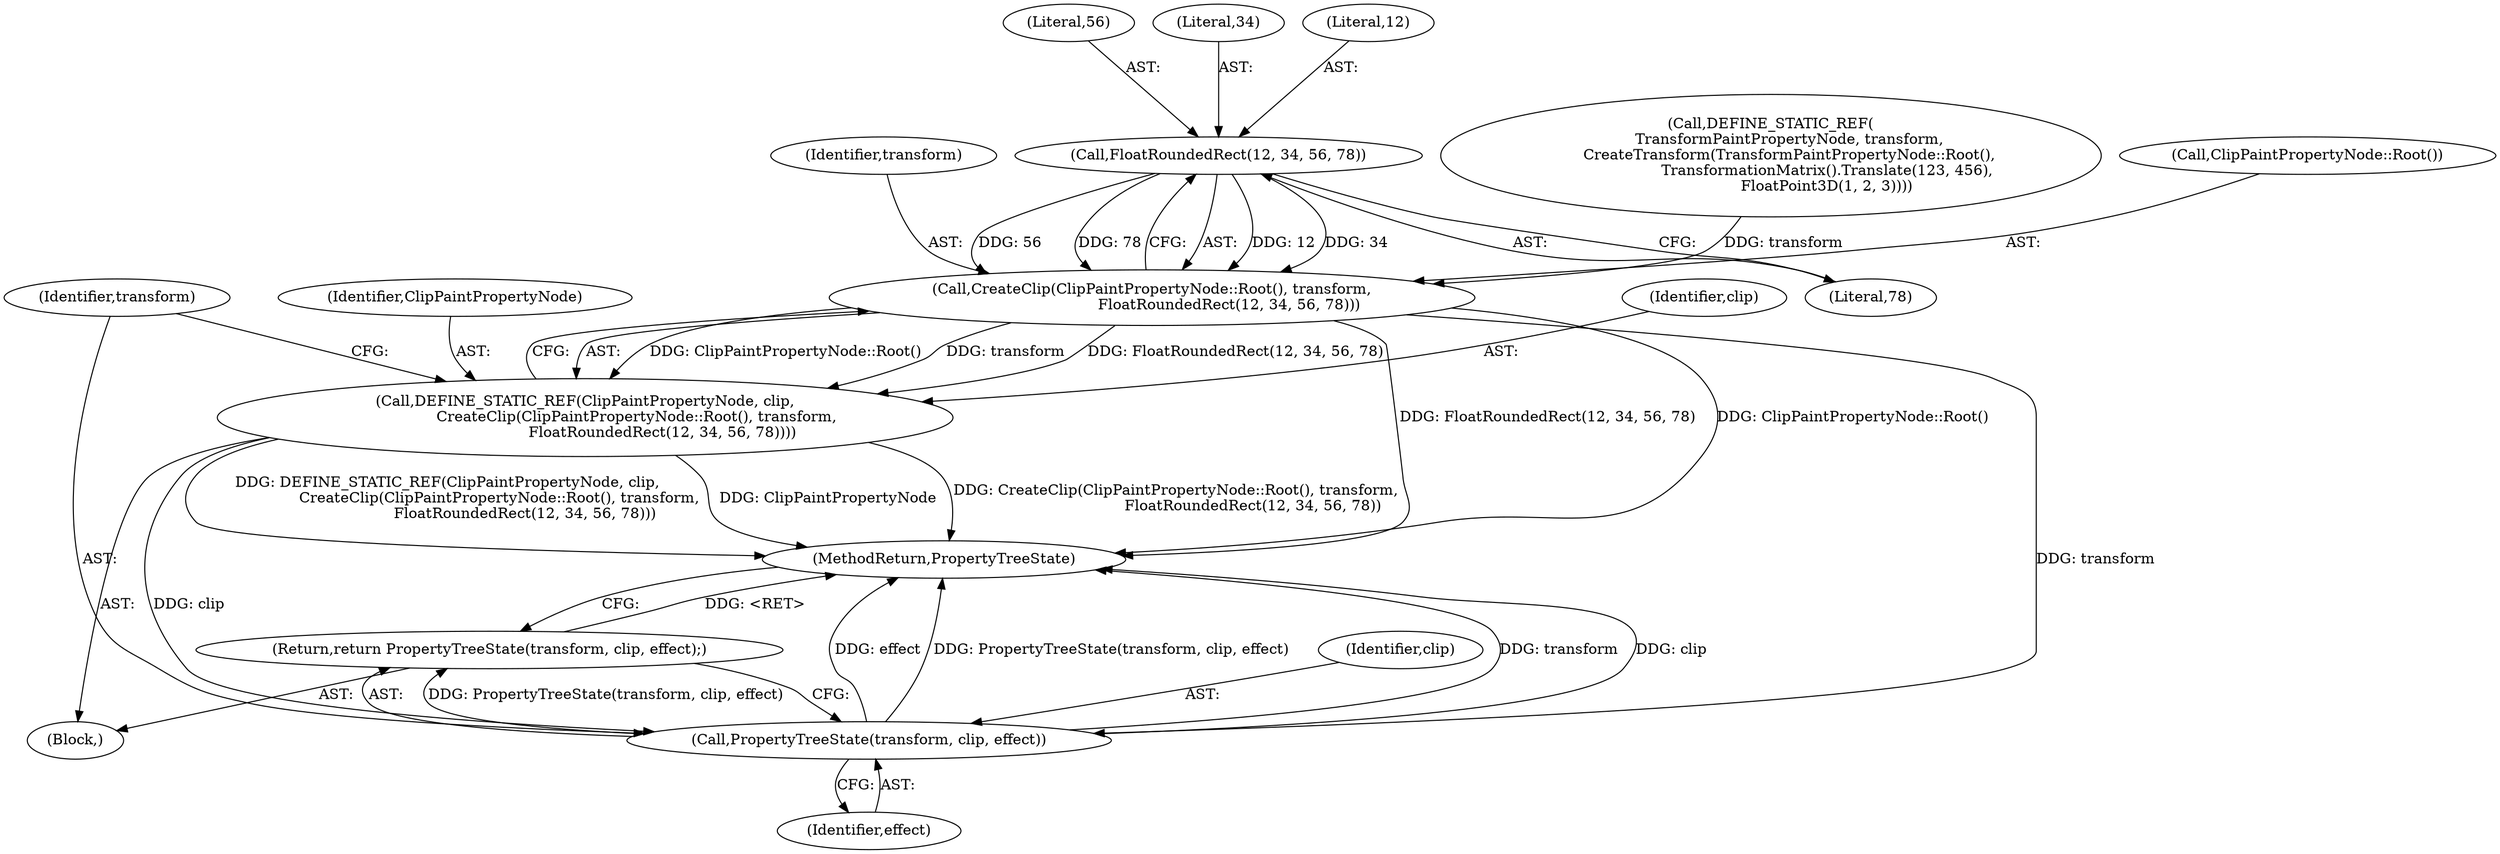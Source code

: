 digraph "1_Chrome_f911e11e7f6b5c0d6f5ee694a9871de6619889f7_18@del" {
"1000120" [label="(Call,FloatRoundedRect(12, 34, 56, 78))"];
"1000117" [label="(Call,CreateClip(ClipPaintPropertyNode::Root(), transform,\n                                 FloatRoundedRect(12, 34, 56, 78)))"];
"1000114" [label="(Call,DEFINE_STATIC_REF(ClipPaintPropertyNode, clip,\n                      CreateClip(ClipPaintPropertyNode::Root(), transform,\n                                 FloatRoundedRect(12, 34, 56, 78))))"];
"1000127" [label="(Call,PropertyTreeState(transform, clip, effect))"];
"1000126" [label="(Return,return PropertyTreeState(transform, clip, effect);)"];
"1000120" [label="(Call,FloatRoundedRect(12, 34, 56, 78))"];
"1000131" [label="(MethodReturn,PropertyTreeState)"];
"1000102" [label="(Call,DEFINE_STATIC_REF(\n        TransformPaintPropertyNode, transform,\n        CreateTransform(TransformPaintPropertyNode::Root(),\n                        TransformationMatrix().Translate(123, 456),\n                        FloatPoint3D(1, 2, 3))))"];
"1000115" [label="(Identifier,ClipPaintPropertyNode)"];
"1000101" [label="(Block,)"];
"1000117" [label="(Call,CreateClip(ClipPaintPropertyNode::Root(), transform,\n                                 FloatRoundedRect(12, 34, 56, 78)))"];
"1000127" [label="(Call,PropertyTreeState(transform, clip, effect))"];
"1000118" [label="(Call,ClipPaintPropertyNode::Root())"];
"1000114" [label="(Call,DEFINE_STATIC_REF(ClipPaintPropertyNode, clip,\n                      CreateClip(ClipPaintPropertyNode::Root(), transform,\n                                 FloatRoundedRect(12, 34, 56, 78))))"];
"1000126" [label="(Return,return PropertyTreeState(transform, clip, effect);)"];
"1000123" [label="(Literal,56)"];
"1000119" [label="(Identifier,transform)"];
"1000122" [label="(Literal,34)"];
"1000128" [label="(Identifier,transform)"];
"1000121" [label="(Literal,12)"];
"1000130" [label="(Identifier,effect)"];
"1000116" [label="(Identifier,clip)"];
"1000124" [label="(Literal,78)"];
"1000129" [label="(Identifier,clip)"];
"1000120" -> "1000117"  [label="AST: "];
"1000120" -> "1000124"  [label="CFG: "];
"1000121" -> "1000120"  [label="AST: "];
"1000122" -> "1000120"  [label="AST: "];
"1000123" -> "1000120"  [label="AST: "];
"1000124" -> "1000120"  [label="AST: "];
"1000117" -> "1000120"  [label="CFG: "];
"1000120" -> "1000117"  [label="DDG: 12"];
"1000120" -> "1000117"  [label="DDG: 34"];
"1000120" -> "1000117"  [label="DDG: 56"];
"1000120" -> "1000117"  [label="DDG: 78"];
"1000117" -> "1000114"  [label="AST: "];
"1000118" -> "1000117"  [label="AST: "];
"1000119" -> "1000117"  [label="AST: "];
"1000114" -> "1000117"  [label="CFG: "];
"1000117" -> "1000131"  [label="DDG: ClipPaintPropertyNode::Root()"];
"1000117" -> "1000131"  [label="DDG: FloatRoundedRect(12, 34, 56, 78)"];
"1000117" -> "1000114"  [label="DDG: ClipPaintPropertyNode::Root()"];
"1000117" -> "1000114"  [label="DDG: transform"];
"1000117" -> "1000114"  [label="DDG: FloatRoundedRect(12, 34, 56, 78)"];
"1000102" -> "1000117"  [label="DDG: transform"];
"1000117" -> "1000127"  [label="DDG: transform"];
"1000114" -> "1000101"  [label="AST: "];
"1000115" -> "1000114"  [label="AST: "];
"1000116" -> "1000114"  [label="AST: "];
"1000128" -> "1000114"  [label="CFG: "];
"1000114" -> "1000131"  [label="DDG: CreateClip(ClipPaintPropertyNode::Root(), transform,\n                                 FloatRoundedRect(12, 34, 56, 78))"];
"1000114" -> "1000131"  [label="DDG: DEFINE_STATIC_REF(ClipPaintPropertyNode, clip,\n                      CreateClip(ClipPaintPropertyNode::Root(), transform,\n                                 FloatRoundedRect(12, 34, 56, 78)))"];
"1000114" -> "1000131"  [label="DDG: ClipPaintPropertyNode"];
"1000114" -> "1000127"  [label="DDG: clip"];
"1000127" -> "1000126"  [label="AST: "];
"1000127" -> "1000130"  [label="CFG: "];
"1000128" -> "1000127"  [label="AST: "];
"1000129" -> "1000127"  [label="AST: "];
"1000130" -> "1000127"  [label="AST: "];
"1000126" -> "1000127"  [label="CFG: "];
"1000127" -> "1000131"  [label="DDG: effect"];
"1000127" -> "1000131"  [label="DDG: PropertyTreeState(transform, clip, effect)"];
"1000127" -> "1000131"  [label="DDG: transform"];
"1000127" -> "1000131"  [label="DDG: clip"];
"1000127" -> "1000126"  [label="DDG: PropertyTreeState(transform, clip, effect)"];
"1000126" -> "1000101"  [label="AST: "];
"1000131" -> "1000126"  [label="CFG: "];
"1000126" -> "1000131"  [label="DDG: <RET>"];
}
